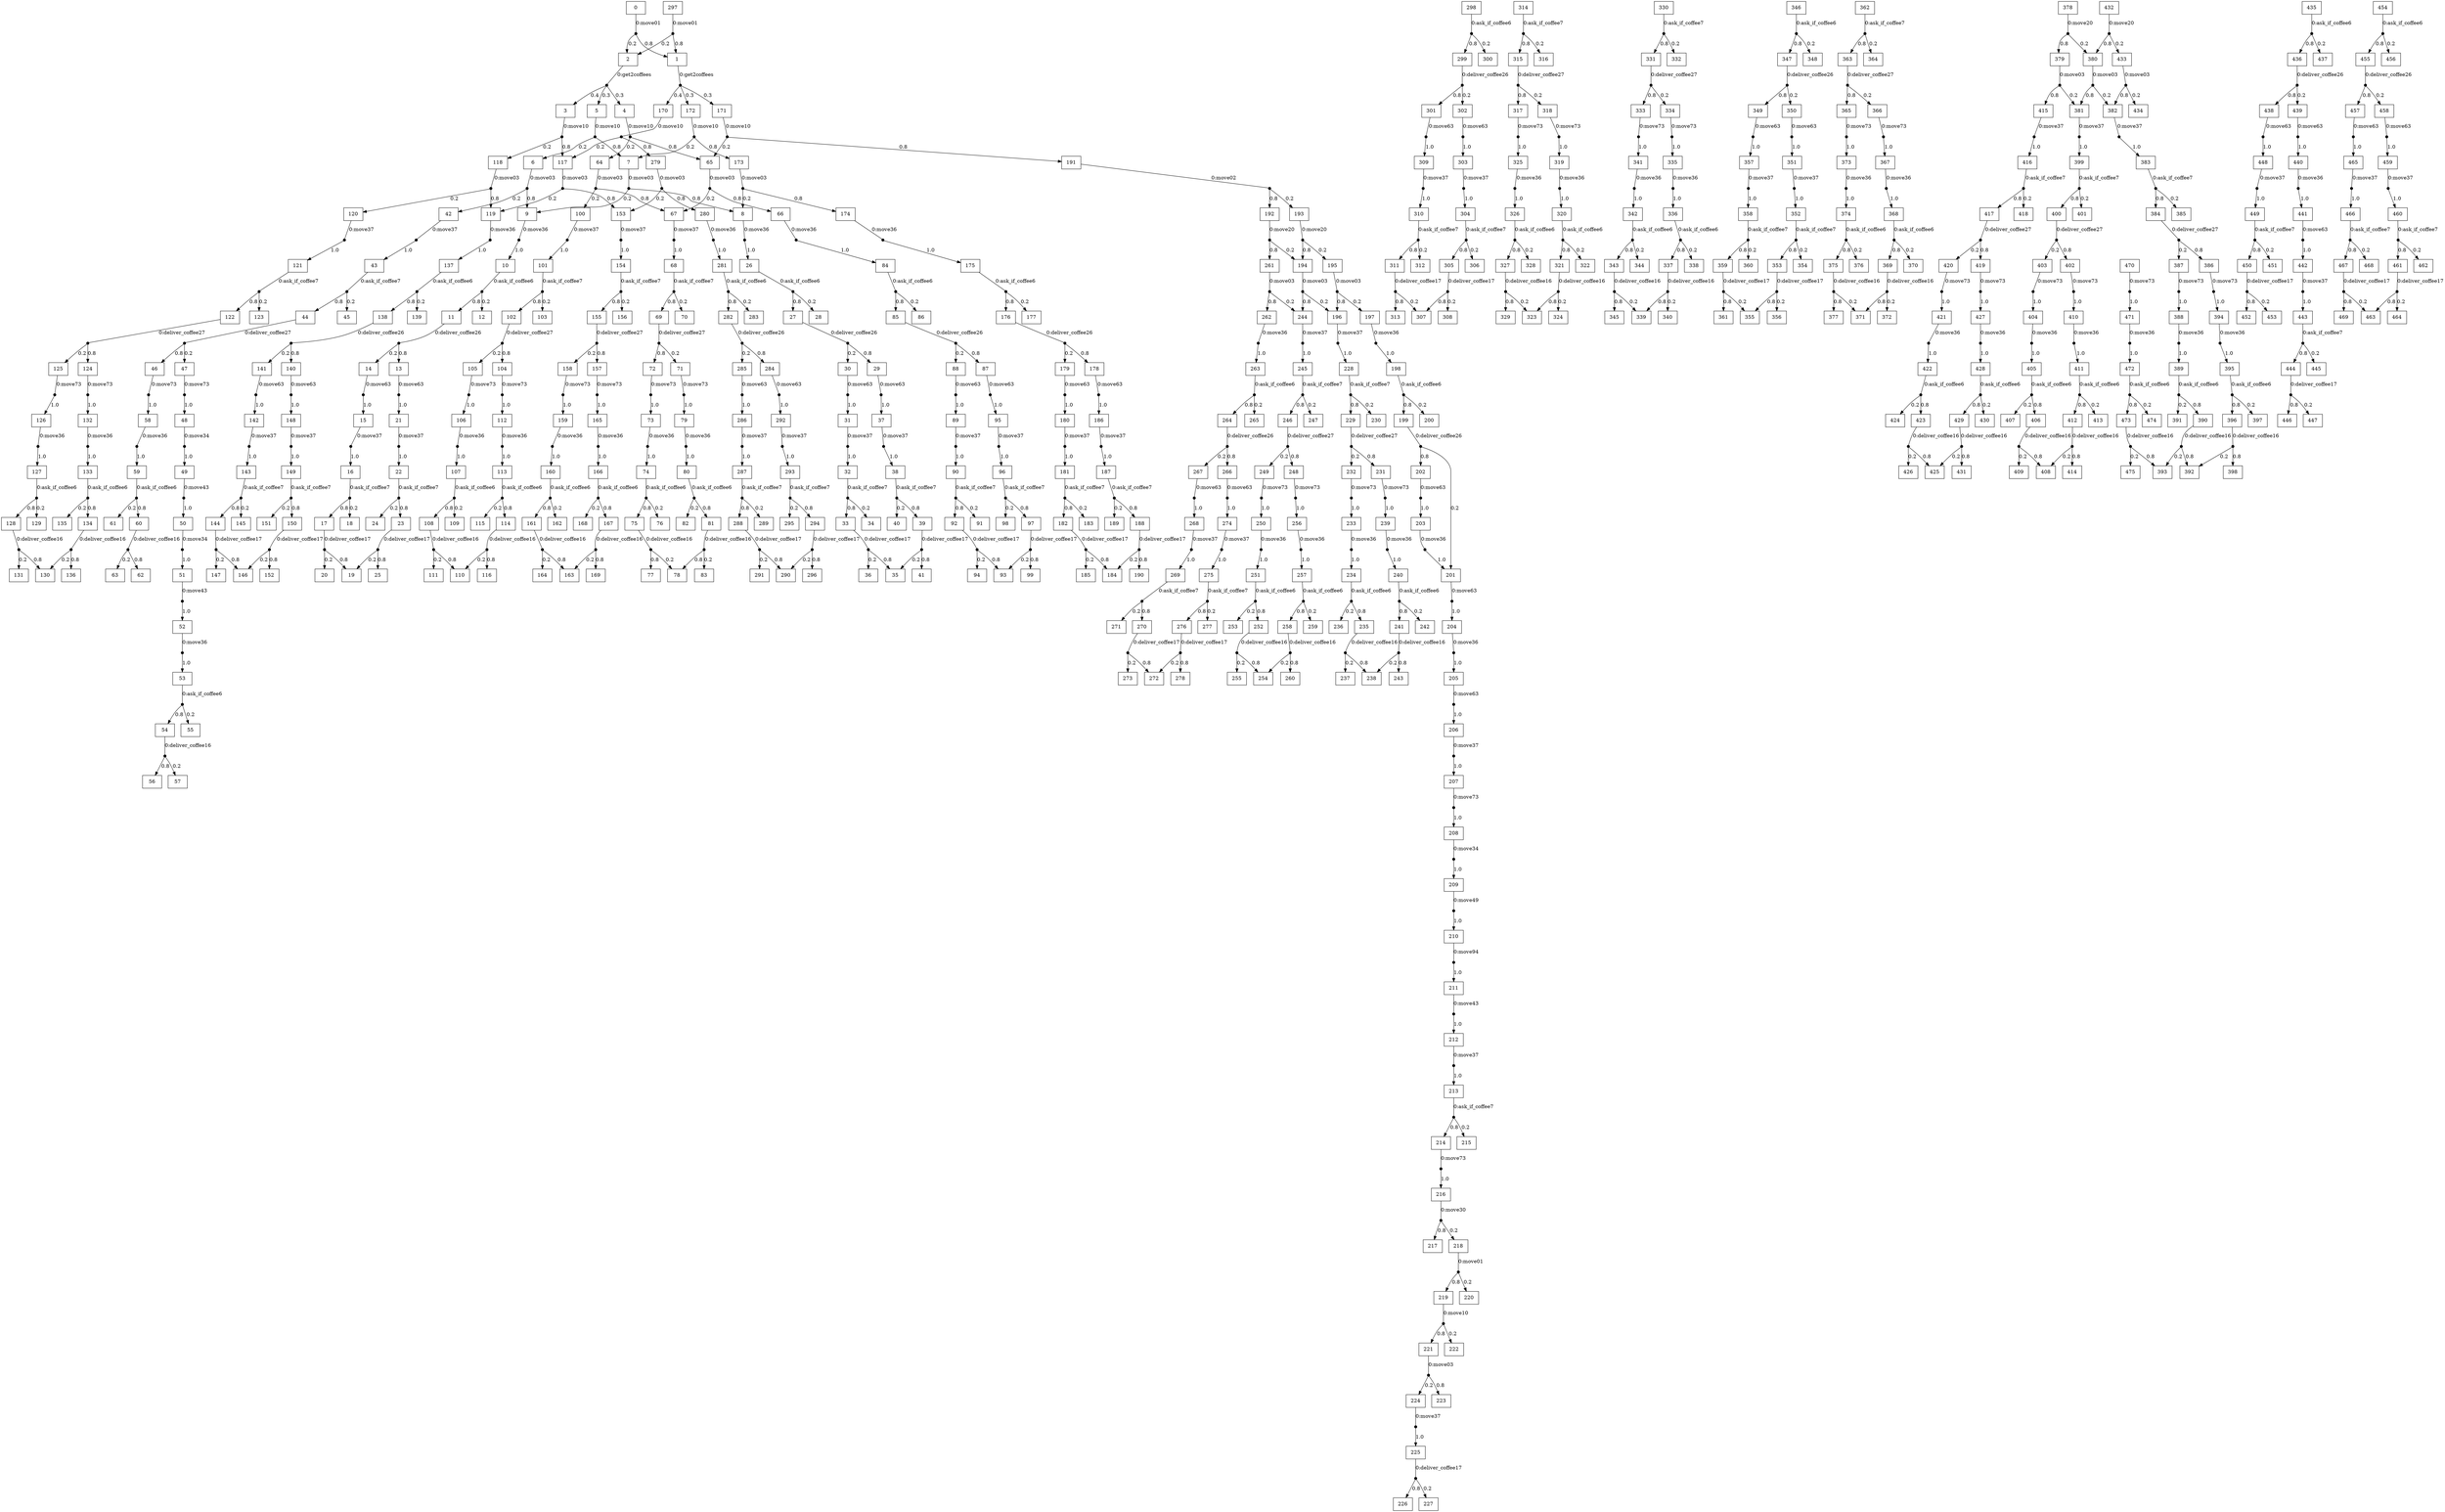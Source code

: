 digraph MDP {
node [label="",shape="box"];
0 [label="0"];
0 -> n0_0 [label="0:move01",arrowhead="none"];
n0_0 [ shape=point,width=0.1,height=0.1,label="" ];
n0_0 -> 1 [label="0.8"];
n0_0 -> 2 [label="0.2"];
1 [label="1"];
1 -> n1_0 [label="0:get2coffees",arrowhead="none"];
n1_0 [ shape=point,width=0.1,height=0.1,label="" ];
n1_0 -> 170 [label="0.4"];
n1_0 -> 171 [label="0.3"];
n1_0 -> 172 [label="0.3"];
2 [label="2"];
2 -> n2_0 [label="0:get2coffees",arrowhead="none"];
n2_0 [ shape=point,width=0.1,height=0.1,label="" ];
n2_0 -> 3 [label="0.4"];
n2_0 -> 4 [label="0.3"];
n2_0 -> 5 [label="0.3"];
3 [label="3"];
3 -> n3_0 [label="0:move10",arrowhead="none"];
n3_0 [ shape=point,width=0.1,height=0.1,label="" ];
n3_0 -> 117 [label="0.8"];
n3_0 -> 118 [label="0.2"];
4 [label="4"];
4 -> n4_0 [label="0:move10",arrowhead="none"];
n4_0 [ shape=point,width=0.1,height=0.1,label="" ];
n4_0 -> 64 [label="0.2"];
n4_0 -> 65 [label="0.8"];
5 [label="5"];
5 -> n5_0 [label="0:move10",arrowhead="none"];
n5_0 [ shape=point,width=0.1,height=0.1,label="" ];
n5_0 -> 6 [label="0.2"];
n5_0 -> 7 [label="0.8"];
6 [label="6"];
6 -> n6_0 [label="0:move03",arrowhead="none"];
n6_0 [ shape=point,width=0.1,height=0.1,label="" ];
n6_0 -> 9 [label="0.8"];
n6_0 -> 42 [label="0.2"];
7 [label="7"];
7 -> n7_0 [label="0:move03",arrowhead="none"];
n7_0 [ shape=point,width=0.1,height=0.1,label="" ];
n7_0 -> 8 [label="0.8"];
n7_0 -> 9 [label="0.2"];
8 [label="8"];
8 -> n8_0 [label="0:move36",arrowhead="none"];
n8_0 [ shape=point,width=0.1,height=0.1,label="" ];
n8_0 -> 26 [label="1.0"];
9 [label="9"];
9 -> n9_0 [label="0:move36",arrowhead="none"];
n9_0 [ shape=point,width=0.1,height=0.1,label="" ];
n9_0 -> 10 [label="1.0"];
10 [label="10"];
10 -> n10_0 [label="0:ask_if_coffee6",arrowhead="none"];
n10_0 [ shape=point,width=0.1,height=0.1,label="" ];
n10_0 -> 11 [label="0.8"];
n10_0 -> 12 [label="0.2"];
11 [label="11"];
11 -> n11_0 [label="0:deliver_coffee26",arrowhead="none"];
n11_0 [ shape=point,width=0.1,height=0.1,label="" ];
n11_0 -> 13 [label="0.8"];
n11_0 -> 14 [label="0.2"];
12 [label="12"];
13 [label="13"];
13 -> n13_0 [label="0:move63",arrowhead="none"];
n13_0 [ shape=point,width=0.1,height=0.1,label="" ];
n13_0 -> 21 [label="1.0"];
14 [label="14"];
14 -> n14_0 [label="0:move63",arrowhead="none"];
n14_0 [ shape=point,width=0.1,height=0.1,label="" ];
n14_0 -> 15 [label="1.0"];
15 [label="15"];
15 -> n15_0 [label="0:move37",arrowhead="none"];
n15_0 [ shape=point,width=0.1,height=0.1,label="" ];
n15_0 -> 16 [label="1.0"];
16 [label="16"];
16 -> n16_0 [label="0:ask_if_coffee7",arrowhead="none"];
n16_0 [ shape=point,width=0.1,height=0.1,label="" ];
n16_0 -> 17 [label="0.8"];
n16_0 -> 18 [label="0.2"];
17 [label="17"];
17 -> n17_0 [label="0:deliver_coffee17",arrowhead="none"];
n17_0 [ shape=point,width=0.1,height=0.1,label="" ];
n17_0 -> 19 [label="0.8"];
n17_0 -> 20 [label="0.2"];
18 [label="18"];
19 [label="19"];
20 [label="20"];
21 [label="21"];
21 -> n21_0 [label="0:move37",arrowhead="none"];
n21_0 [ shape=point,width=0.1,height=0.1,label="" ];
n21_0 -> 22 [label="1.0"];
22 [label="22"];
22 -> n22_0 [label="0:ask_if_coffee7",arrowhead="none"];
n22_0 [ shape=point,width=0.1,height=0.1,label="" ];
n22_0 -> 23 [label="0.8"];
n22_0 -> 24 [label="0.2"];
23 [label="23"];
23 -> n23_0 [label="0:deliver_coffee17",arrowhead="none"];
n23_0 [ shape=point,width=0.1,height=0.1,label="" ];
n23_0 -> 19 [label="0.2"];
n23_0 -> 25 [label="0.8"];
24 [label="24"];
25 [label="25"];
26 [label="26"];
26 -> n26_0 [label="0:ask_if_coffee6",arrowhead="none"];
n26_0 [ shape=point,width=0.1,height=0.1,label="" ];
n26_0 -> 27 [label="0.8"];
n26_0 -> 28 [label="0.2"];
27 [label="27"];
27 -> n27_0 [label="0:deliver_coffee26",arrowhead="none"];
n27_0 [ shape=point,width=0.1,height=0.1,label="" ];
n27_0 -> 29 [label="0.8"];
n27_0 -> 30 [label="0.2"];
28 [label="28"];
29 [label="29"];
29 -> n29_0 [label="0:move63",arrowhead="none"];
n29_0 [ shape=point,width=0.1,height=0.1,label="" ];
n29_0 -> 37 [label="1.0"];
30 [label="30"];
30 -> n30_0 [label="0:move63",arrowhead="none"];
n30_0 [ shape=point,width=0.1,height=0.1,label="" ];
n30_0 -> 31 [label="1.0"];
31 [label="31"];
31 -> n31_0 [label="0:move37",arrowhead="none"];
n31_0 [ shape=point,width=0.1,height=0.1,label="" ];
n31_0 -> 32 [label="1.0"];
32 [label="32"];
32 -> n32_0 [label="0:ask_if_coffee7",arrowhead="none"];
n32_0 [ shape=point,width=0.1,height=0.1,label="" ];
n32_0 -> 33 [label="0.8"];
n32_0 -> 34 [label="0.2"];
33 [label="33"];
33 -> n33_0 [label="0:deliver_coffee17",arrowhead="none"];
n33_0 [ shape=point,width=0.1,height=0.1,label="" ];
n33_0 -> 35 [label="0.8"];
n33_0 -> 36 [label="0.2"];
34 [label="34"];
35 [label="35"];
36 [label="36"];
37 [label="37"];
37 -> n37_0 [label="0:move37",arrowhead="none"];
n37_0 [ shape=point,width=0.1,height=0.1,label="" ];
n37_0 -> 38 [label="1.0"];
38 [label="38"];
38 -> n38_0 [label="0:ask_if_coffee7",arrowhead="none"];
n38_0 [ shape=point,width=0.1,height=0.1,label="" ];
n38_0 -> 39 [label="0.8"];
n38_0 -> 40 [label="0.2"];
39 [label="39"];
39 -> n39_0 [label="0:deliver_coffee17",arrowhead="none"];
n39_0 [ shape=point,width=0.1,height=0.1,label="" ];
n39_0 -> 35 [label="0.2"];
n39_0 -> 41 [label="0.8"];
40 [label="40"];
41 [label="41"];
42 [label="42"];
42 -> n42_0 [label="0:move37",arrowhead="none"];
n42_0 [ shape=point,width=0.1,height=0.1,label="" ];
n42_0 -> 43 [label="1.0"];
43 [label="43"];
43 -> n43_0 [label="0:ask_if_coffee7",arrowhead="none"];
n43_0 [ shape=point,width=0.1,height=0.1,label="" ];
n43_0 -> 44 [label="0.8"];
n43_0 -> 45 [label="0.2"];
44 [label="44"];
44 -> n44_0 [label="0:deliver_coffee27",arrowhead="none"];
n44_0 [ shape=point,width=0.1,height=0.1,label="" ];
n44_0 -> 46 [label="0.8"];
n44_0 -> 47 [label="0.2"];
45 [label="45"];
46 [label="46"];
46 -> n46_0 [label="0:move73",arrowhead="none"];
n46_0 [ shape=point,width=0.1,height=0.1,label="" ];
n46_0 -> 58 [label="1.0"];
47 [label="47"];
47 -> n47_0 [label="0:move73",arrowhead="none"];
n47_0 [ shape=point,width=0.1,height=0.1,label="" ];
n47_0 -> 48 [label="1.0"];
48 [label="48"];
48 -> n48_0 [label="0:move34",arrowhead="none"];
n48_0 [ shape=point,width=0.1,height=0.1,label="" ];
n48_0 -> 49 [label="1.0"];
49 [label="49"];
49 -> n49_0 [label="0:move43",arrowhead="none"];
n49_0 [ shape=point,width=0.1,height=0.1,label="" ];
n49_0 -> 50 [label="1.0"];
50 [label="50"];
50 -> n50_0 [label="0:move34",arrowhead="none"];
n50_0 [ shape=point,width=0.1,height=0.1,label="" ];
n50_0 -> 51 [label="1.0"];
51 [label="51"];
51 -> n51_0 [label="0:move43",arrowhead="none"];
n51_0 [ shape=point,width=0.1,height=0.1,label="" ];
n51_0 -> 52 [label="1.0"];
52 [label="52"];
52 -> n52_0 [label="0:move36",arrowhead="none"];
n52_0 [ shape=point,width=0.1,height=0.1,label="" ];
n52_0 -> 53 [label="1.0"];
53 [label="53"];
53 -> n53_0 [label="0:ask_if_coffee6",arrowhead="none"];
n53_0 [ shape=point,width=0.1,height=0.1,label="" ];
n53_0 -> 54 [label="0.8"];
n53_0 -> 55 [label="0.2"];
54 [label="54"];
54 -> n54_0 [label="0:deliver_coffee16",arrowhead="none"];
n54_0 [ shape=point,width=0.1,height=0.1,label="" ];
n54_0 -> 56 [label="0.8"];
n54_0 -> 57 [label="0.2"];
55 [label="55"];
56 [label="56"];
57 [label="57"];
58 [label="58"];
58 -> n58_0 [label="0:move36",arrowhead="none"];
n58_0 [ shape=point,width=0.1,height=0.1,label="" ];
n58_0 -> 59 [label="1.0"];
59 [label="59"];
59 -> n59_0 [label="0:ask_if_coffee6",arrowhead="none"];
n59_0 [ shape=point,width=0.1,height=0.1,label="" ];
n59_0 -> 60 [label="0.8"];
n59_0 -> 61 [label="0.2"];
60 [label="60"];
60 -> n60_0 [label="0:deliver_coffee16",arrowhead="none"];
n60_0 [ shape=point,width=0.1,height=0.1,label="" ];
n60_0 -> 62 [label="0.8"];
n60_0 -> 63 [label="0.2"];
61 [label="61"];
62 [label="62"];
63 [label="63"];
64 [label="64"];
64 -> n64_0 [label="0:move03",arrowhead="none"];
n64_0 [ shape=point,width=0.1,height=0.1,label="" ];
n64_0 -> 67 [label="0.8"];
n64_0 -> 100 [label="0.2"];
65 [label="65"];
65 -> n65_0 [label="0:move03",arrowhead="none"];
n65_0 [ shape=point,width=0.1,height=0.1,label="" ];
n65_0 -> 66 [label="0.8"];
n65_0 -> 67 [label="0.2"];
66 [label="66"];
66 -> n66_0 [label="0:move36",arrowhead="none"];
n66_0 [ shape=point,width=0.1,height=0.1,label="" ];
n66_0 -> 84 [label="1.0"];
67 [label="67"];
67 -> n67_0 [label="0:move37",arrowhead="none"];
n67_0 [ shape=point,width=0.1,height=0.1,label="" ];
n67_0 -> 68 [label="1.0"];
68 [label="68"];
68 -> n68_0 [label="0:ask_if_coffee7",arrowhead="none"];
n68_0 [ shape=point,width=0.1,height=0.1,label="" ];
n68_0 -> 69 [label="0.8"];
n68_0 -> 70 [label="0.2"];
69 [label="69"];
69 -> n69_0 [label="0:deliver_coffee27",arrowhead="none"];
n69_0 [ shape=point,width=0.1,height=0.1,label="" ];
n69_0 -> 71 [label="0.2"];
n69_0 -> 72 [label="0.8"];
70 [label="70"];
71 [label="71"];
71 -> n71_0 [label="0:move73",arrowhead="none"];
n71_0 [ shape=point,width=0.1,height=0.1,label="" ];
n71_0 -> 79 [label="1.0"];
72 [label="72"];
72 -> n72_0 [label="0:move73",arrowhead="none"];
n72_0 [ shape=point,width=0.1,height=0.1,label="" ];
n72_0 -> 73 [label="1.0"];
73 [label="73"];
73 -> n73_0 [label="0:move36",arrowhead="none"];
n73_0 [ shape=point,width=0.1,height=0.1,label="" ];
n73_0 -> 74 [label="1.0"];
74 [label="74"];
74 -> n74_0 [label="0:ask_if_coffee6",arrowhead="none"];
n74_0 [ shape=point,width=0.1,height=0.1,label="" ];
n74_0 -> 75 [label="0.8"];
n74_0 -> 76 [label="0.2"];
75 [label="75"];
75 -> n75_0 [label="0:deliver_coffee16",arrowhead="none"];
n75_0 [ shape=point,width=0.1,height=0.1,label="" ];
n75_0 -> 77 [label="0.8"];
n75_0 -> 78 [label="0.2"];
76 [label="76"];
77 [label="77"];
78 [label="78"];
79 [label="79"];
79 -> n79_0 [label="0:move36",arrowhead="none"];
n79_0 [ shape=point,width=0.1,height=0.1,label="" ];
n79_0 -> 80 [label="1.0"];
80 [label="80"];
80 -> n80_0 [label="0:ask_if_coffee6",arrowhead="none"];
n80_0 [ shape=point,width=0.1,height=0.1,label="" ];
n80_0 -> 81 [label="0.8"];
n80_0 -> 82 [label="0.2"];
81 [label="81"];
81 -> n81_0 [label="0:deliver_coffee16",arrowhead="none"];
n81_0 [ shape=point,width=0.1,height=0.1,label="" ];
n81_0 -> 83 [label="0.2"];
n81_0 -> 78 [label="0.8"];
82 [label="82"];
83 [label="83"];
84 [label="84"];
84 -> n84_0 [label="0:ask_if_coffee6",arrowhead="none"];
n84_0 [ shape=point,width=0.1,height=0.1,label="" ];
n84_0 -> 85 [label="0.8"];
n84_0 -> 86 [label="0.2"];
85 [label="85"];
85 -> n85_0 [label="0:deliver_coffee26",arrowhead="none"];
n85_0 [ shape=point,width=0.1,height=0.1,label="" ];
n85_0 -> 87 [label="0.8"];
n85_0 -> 88 [label="0.2"];
86 [label="86"];
87 [label="87"];
87 -> n87_0 [label="0:move63",arrowhead="none"];
n87_0 [ shape=point,width=0.1,height=0.1,label="" ];
n87_0 -> 95 [label="1.0"];
88 [label="88"];
88 -> n88_0 [label="0:move63",arrowhead="none"];
n88_0 [ shape=point,width=0.1,height=0.1,label="" ];
n88_0 -> 89 [label="1.0"];
89 [label="89"];
89 -> n89_0 [label="0:move37",arrowhead="none"];
n89_0 [ shape=point,width=0.1,height=0.1,label="" ];
n89_0 -> 90 [label="1.0"];
90 [label="90"];
90 -> n90_0 [label="0:ask_if_coffee7",arrowhead="none"];
n90_0 [ shape=point,width=0.1,height=0.1,label="" ];
n90_0 -> 91 [label="0.2"];
n90_0 -> 92 [label="0.8"];
91 [label="91"];
92 [label="92"];
92 -> n92_0 [label="0:deliver_coffee17",arrowhead="none"];
n92_0 [ shape=point,width=0.1,height=0.1,label="" ];
n92_0 -> 93 [label="0.8"];
n92_0 -> 94 [label="0.2"];
93 [label="93"];
94 [label="94"];
95 [label="95"];
95 -> n95_0 [label="0:move37",arrowhead="none"];
n95_0 [ shape=point,width=0.1,height=0.1,label="" ];
n95_0 -> 96 [label="1.0"];
96 [label="96"];
96 -> n96_0 [label="0:ask_if_coffee7",arrowhead="none"];
n96_0 [ shape=point,width=0.1,height=0.1,label="" ];
n96_0 -> 97 [label="0.8"];
n96_0 -> 98 [label="0.2"];
97 [label="97"];
97 -> n97_0 [label="0:deliver_coffee17",arrowhead="none"];
n97_0 [ shape=point,width=0.1,height=0.1,label="" ];
n97_0 -> 99 [label="0.8"];
n97_0 -> 93 [label="0.2"];
98 [label="98"];
99 [label="99"];
100 [label="100"];
100 -> n100_0 [label="0:move37",arrowhead="none"];
n100_0 [ shape=point,width=0.1,height=0.1,label="" ];
n100_0 -> 101 [label="1.0"];
101 [label="101"];
101 -> n101_0 [label="0:ask_if_coffee7",arrowhead="none"];
n101_0 [ shape=point,width=0.1,height=0.1,label="" ];
n101_0 -> 102 [label="0.8"];
n101_0 -> 103 [label="0.2"];
102 [label="102"];
102 -> n102_0 [label="0:deliver_coffee27",arrowhead="none"];
n102_0 [ shape=point,width=0.1,height=0.1,label="" ];
n102_0 -> 104 [label="0.8"];
n102_0 -> 105 [label="0.2"];
103 [label="103"];
104 [label="104"];
104 -> n104_0 [label="0:move73",arrowhead="none"];
n104_0 [ shape=point,width=0.1,height=0.1,label="" ];
n104_0 -> 112 [label="1.0"];
105 [label="105"];
105 -> n105_0 [label="0:move73",arrowhead="none"];
n105_0 [ shape=point,width=0.1,height=0.1,label="" ];
n105_0 -> 106 [label="1.0"];
106 [label="106"];
106 -> n106_0 [label="0:move36",arrowhead="none"];
n106_0 [ shape=point,width=0.1,height=0.1,label="" ];
n106_0 -> 107 [label="1.0"];
107 [label="107"];
107 -> n107_0 [label="0:ask_if_coffee6",arrowhead="none"];
n107_0 [ shape=point,width=0.1,height=0.1,label="" ];
n107_0 -> 108 [label="0.8"];
n107_0 -> 109 [label="0.2"];
108 [label="108"];
108 -> n108_0 [label="0:deliver_coffee16",arrowhead="none"];
n108_0 [ shape=point,width=0.1,height=0.1,label="" ];
n108_0 -> 110 [label="0.8"];
n108_0 -> 111 [label="0.2"];
109 [label="109"];
110 [label="110"];
111 [label="111"];
112 [label="112"];
112 -> n112_0 [label="0:move36",arrowhead="none"];
n112_0 [ shape=point,width=0.1,height=0.1,label="" ];
n112_0 -> 113 [label="1.0"];
113 [label="113"];
113 -> n113_0 [label="0:ask_if_coffee6",arrowhead="none"];
n113_0 [ shape=point,width=0.1,height=0.1,label="" ];
n113_0 -> 114 [label="0.8"];
n113_0 -> 115 [label="0.2"];
114 [label="114"];
114 -> n114_0 [label="0:deliver_coffee16",arrowhead="none"];
n114_0 [ shape=point,width=0.1,height=0.1,label="" ];
n114_0 -> 116 [label="0.8"];
n114_0 -> 110 [label="0.2"];
115 [label="115"];
116 [label="116"];
117 [label="117"];
117 -> n117_0 [label="0:move03",arrowhead="none"];
n117_0 [ shape=point,width=0.1,height=0.1,label="" ];
n117_0 -> 119 [label="0.2"];
n117_0 -> 153 [label="0.8"];
118 [label="118"];
118 -> n118_0 [label="0:move03",arrowhead="none"];
n118_0 [ shape=point,width=0.1,height=0.1,label="" ];
n118_0 -> 119 [label="0.8"];
n118_0 -> 120 [label="0.2"];
119 [label="119"];
119 -> n119_0 [label="0:move36",arrowhead="none"];
n119_0 [ shape=point,width=0.1,height=0.1,label="" ];
n119_0 -> 137 [label="1.0"];
120 [label="120"];
120 -> n120_0 [label="0:move37",arrowhead="none"];
n120_0 [ shape=point,width=0.1,height=0.1,label="" ];
n120_0 -> 121 [label="1.0"];
121 [label="121"];
121 -> n121_0 [label="0:ask_if_coffee7",arrowhead="none"];
n121_0 [ shape=point,width=0.1,height=0.1,label="" ];
n121_0 -> 122 [label="0.8"];
n121_0 -> 123 [label="0.2"];
122 [label="122"];
122 -> n122_0 [label="0:deliver_coffee27",arrowhead="none"];
n122_0 [ shape=point,width=0.1,height=0.1,label="" ];
n122_0 -> 124 [label="0.8"];
n122_0 -> 125 [label="0.2"];
123 [label="123"];
124 [label="124"];
124 -> n124_0 [label="0:move73",arrowhead="none"];
n124_0 [ shape=point,width=0.1,height=0.1,label="" ];
n124_0 -> 132 [label="1.0"];
125 [label="125"];
125 -> n125_0 [label="0:move73",arrowhead="none"];
n125_0 [ shape=point,width=0.1,height=0.1,label="" ];
n125_0 -> 126 [label="1.0"];
126 [label="126"];
126 -> n126_0 [label="0:move36",arrowhead="none"];
n126_0 [ shape=point,width=0.1,height=0.1,label="" ];
n126_0 -> 127 [label="1.0"];
127 [label="127"];
127 -> n127_0 [label="0:ask_if_coffee6",arrowhead="none"];
n127_0 [ shape=point,width=0.1,height=0.1,label="" ];
n127_0 -> 128 [label="0.8"];
n127_0 -> 129 [label="0.2"];
128 [label="128"];
128 -> n128_0 [label="0:deliver_coffee16",arrowhead="none"];
n128_0 [ shape=point,width=0.1,height=0.1,label="" ];
n128_0 -> 130 [label="0.8"];
n128_0 -> 131 [label="0.2"];
129 [label="129"];
130 [label="130"];
131 [label="131"];
132 [label="132"];
132 -> n132_0 [label="0:move36",arrowhead="none"];
n132_0 [ shape=point,width=0.1,height=0.1,label="" ];
n132_0 -> 133 [label="1.0"];
133 [label="133"];
133 -> n133_0 [label="0:ask_if_coffee6",arrowhead="none"];
n133_0 [ shape=point,width=0.1,height=0.1,label="" ];
n133_0 -> 134 [label="0.8"];
n133_0 -> 135 [label="0.2"];
134 [label="134"];
134 -> n134_0 [label="0:deliver_coffee16",arrowhead="none"];
n134_0 [ shape=point,width=0.1,height=0.1,label="" ];
n134_0 -> 130 [label="0.2"];
n134_0 -> 136 [label="0.8"];
135 [label="135"];
136 [label="136"];
137 [label="137"];
137 -> n137_0 [label="0:ask_if_coffee6",arrowhead="none"];
n137_0 [ shape=point,width=0.1,height=0.1,label="" ];
n137_0 -> 138 [label="0.8"];
n137_0 -> 139 [label="0.2"];
138 [label="138"];
138 -> n138_0 [label="0:deliver_coffee26",arrowhead="none"];
n138_0 [ shape=point,width=0.1,height=0.1,label="" ];
n138_0 -> 140 [label="0.8"];
n138_0 -> 141 [label="0.2"];
139 [label="139"];
140 [label="140"];
140 -> n140_0 [label="0:move63",arrowhead="none"];
n140_0 [ shape=point,width=0.1,height=0.1,label="" ];
n140_0 -> 148 [label="1.0"];
141 [label="141"];
141 -> n141_0 [label="0:move63",arrowhead="none"];
n141_0 [ shape=point,width=0.1,height=0.1,label="" ];
n141_0 -> 142 [label="1.0"];
142 [label="142"];
142 -> n142_0 [label="0:move37",arrowhead="none"];
n142_0 [ shape=point,width=0.1,height=0.1,label="" ];
n142_0 -> 143 [label="1.0"];
143 [label="143"];
143 -> n143_0 [label="0:ask_if_coffee7",arrowhead="none"];
n143_0 [ shape=point,width=0.1,height=0.1,label="" ];
n143_0 -> 144 [label="0.8"];
n143_0 -> 145 [label="0.2"];
144 [label="144"];
144 -> n144_0 [label="0:deliver_coffee17",arrowhead="none"];
n144_0 [ shape=point,width=0.1,height=0.1,label="" ];
n144_0 -> 146 [label="0.8"];
n144_0 -> 147 [label="0.2"];
145 [label="145"];
146 [label="146"];
147 [label="147"];
148 [label="148"];
148 -> n148_0 [label="0:move37",arrowhead="none"];
n148_0 [ shape=point,width=0.1,height=0.1,label="" ];
n148_0 -> 149 [label="1.0"];
149 [label="149"];
149 -> n149_0 [label="0:ask_if_coffee7",arrowhead="none"];
n149_0 [ shape=point,width=0.1,height=0.1,label="" ];
n149_0 -> 150 [label="0.8"];
n149_0 -> 151 [label="0.2"];
150 [label="150"];
150 -> n150_0 [label="0:deliver_coffee17",arrowhead="none"];
n150_0 [ shape=point,width=0.1,height=0.1,label="" ];
n150_0 -> 146 [label="0.2"];
n150_0 -> 152 [label="0.8"];
151 [label="151"];
152 [label="152"];
153 [label="153"];
153 -> n153_0 [label="0:move37",arrowhead="none"];
n153_0 [ shape=point,width=0.1,height=0.1,label="" ];
n153_0 -> 154 [label="1.0"];
154 [label="154"];
154 -> n154_0 [label="0:ask_if_coffee7",arrowhead="none"];
n154_0 [ shape=point,width=0.1,height=0.1,label="" ];
n154_0 -> 155 [label="0.8"];
n154_0 -> 156 [label="0.2"];
155 [label="155"];
155 -> n155_0 [label="0:deliver_coffee27",arrowhead="none"];
n155_0 [ shape=point,width=0.1,height=0.1,label="" ];
n155_0 -> 157 [label="0.8"];
n155_0 -> 158 [label="0.2"];
156 [label="156"];
157 [label="157"];
157 -> n157_0 [label="0:move73",arrowhead="none"];
n157_0 [ shape=point,width=0.1,height=0.1,label="" ];
n157_0 -> 165 [label="1.0"];
158 [label="158"];
158 -> n158_0 [label="0:move73",arrowhead="none"];
n158_0 [ shape=point,width=0.1,height=0.1,label="" ];
n158_0 -> 159 [label="1.0"];
159 [label="159"];
159 -> n159_0 [label="0:move36",arrowhead="none"];
n159_0 [ shape=point,width=0.1,height=0.1,label="" ];
n159_0 -> 160 [label="1.0"];
160 [label="160"];
160 -> n160_0 [label="0:ask_if_coffee6",arrowhead="none"];
n160_0 [ shape=point,width=0.1,height=0.1,label="" ];
n160_0 -> 161 [label="0.8"];
n160_0 -> 162 [label="0.2"];
161 [label="161"];
161 -> n161_0 [label="0:deliver_coffee16",arrowhead="none"];
n161_0 [ shape=point,width=0.1,height=0.1,label="" ];
n161_0 -> 163 [label="0.8"];
n161_0 -> 164 [label="0.2"];
162 [label="162"];
163 [label="163"];
164 [label="164"];
165 [label="165"];
165 -> n165_0 [label="0:move36",arrowhead="none"];
n165_0 [ shape=point,width=0.1,height=0.1,label="" ];
n165_0 -> 166 [label="1.0"];
166 [label="166"];
166 -> n166_0 [label="0:ask_if_coffee6",arrowhead="none"];
n166_0 [ shape=point,width=0.1,height=0.1,label="" ];
n166_0 -> 167 [label="0.8"];
n166_0 -> 168 [label="0.2"];
167 [label="167"];
167 -> n167_0 [label="0:deliver_coffee16",arrowhead="none"];
n167_0 [ shape=point,width=0.1,height=0.1,label="" ];
n167_0 -> 163 [label="0.2"];
n167_0 -> 169 [label="0.8"];
168 [label="168"];
169 [label="169"];
170 [label="170"];
170 -> n170_0 [label="0:move10",arrowhead="none"];
n170_0 [ shape=point,width=0.1,height=0.1,label="" ];
n170_0 -> 117 [label="0.2"];
n170_0 -> 279 [label="0.8"];
171 [label="171"];
171 -> n171_0 [label="0:move10",arrowhead="none"];
n171_0 [ shape=point,width=0.1,height=0.1,label="" ];
n171_0 -> 65 [label="0.2"];
n171_0 -> 191 [label="0.8"];
172 [label="172"];
172 -> n172_0 [label="0:move10",arrowhead="none"];
n172_0 [ shape=point,width=0.1,height=0.1,label="" ];
n172_0 -> 7 [label="0.2"];
n172_0 -> 173 [label="0.8"];
173 [label="173"];
173 -> n173_0 [label="0:move03",arrowhead="none"];
n173_0 [ shape=point,width=0.1,height=0.1,label="" ];
n173_0 -> 8 [label="0.2"];
n173_0 -> 174 [label="0.8"];
174 [label="174"];
174 -> n174_0 [label="0:move36",arrowhead="none"];
n174_0 [ shape=point,width=0.1,height=0.1,label="" ];
n174_0 -> 175 [label="1.0"];
175 [label="175"];
175 -> n175_0 [label="0:ask_if_coffee6",arrowhead="none"];
n175_0 [ shape=point,width=0.1,height=0.1,label="" ];
n175_0 -> 176 [label="0.8"];
n175_0 -> 177 [label="0.2"];
176 [label="176"];
176 -> n176_0 [label="0:deliver_coffee26",arrowhead="none"];
n176_0 [ shape=point,width=0.1,height=0.1,label="" ];
n176_0 -> 178 [label="0.8"];
n176_0 -> 179 [label="0.2"];
177 [label="177"];
178 [label="178"];
178 -> n178_0 [label="0:move63",arrowhead="none"];
n178_0 [ shape=point,width=0.1,height=0.1,label="" ];
n178_0 -> 186 [label="1.0"];
179 [label="179"];
179 -> n179_0 [label="0:move63",arrowhead="none"];
n179_0 [ shape=point,width=0.1,height=0.1,label="" ];
n179_0 -> 180 [label="1.0"];
180 [label="180"];
180 -> n180_0 [label="0:move37",arrowhead="none"];
n180_0 [ shape=point,width=0.1,height=0.1,label="" ];
n180_0 -> 181 [label="1.0"];
181 [label="181"];
181 -> n181_0 [label="0:ask_if_coffee7",arrowhead="none"];
n181_0 [ shape=point,width=0.1,height=0.1,label="" ];
n181_0 -> 182 [label="0.8"];
n181_0 -> 183 [label="0.2"];
182 [label="182"];
182 -> n182_0 [label="0:deliver_coffee17",arrowhead="none"];
n182_0 [ shape=point,width=0.1,height=0.1,label="" ];
n182_0 -> 184 [label="0.8"];
n182_0 -> 185 [label="0.2"];
183 [label="183"];
184 [label="184"];
185 [label="185"];
186 [label="186"];
186 -> n186_0 [label="0:move37",arrowhead="none"];
n186_0 [ shape=point,width=0.1,height=0.1,label="" ];
n186_0 -> 187 [label="1.0"];
187 [label="187"];
187 -> n187_0 [label="0:ask_if_coffee7",arrowhead="none"];
n187_0 [ shape=point,width=0.1,height=0.1,label="" ];
n187_0 -> 188 [label="0.8"];
n187_0 -> 189 [label="0.2"];
188 [label="188"];
188 -> n188_0 [label="0:deliver_coffee17",arrowhead="none"];
n188_0 [ shape=point,width=0.1,height=0.1,label="" ];
n188_0 -> 184 [label="0.2"];
n188_0 -> 190 [label="0.8"];
189 [label="189"];
190 [label="190"];
191 [label="191"];
191 -> n191_0 [label="0:move02",arrowhead="none"];
n191_0 [ shape=point,width=0.1,height=0.1,label="" ];
n191_0 -> 192 [label="0.8"];
n191_0 -> 193 [label="0.2"];
192 [label="192"];
192 -> n192_0 [label="0:move20",arrowhead="none"];
n192_0 [ shape=point,width=0.1,height=0.1,label="" ];
n192_0 -> 194 [label="0.2"];
n192_0 -> 261 [label="0.8"];
193 [label="193"];
193 -> n193_0 [label="0:move20",arrowhead="none"];
n193_0 [ shape=point,width=0.1,height=0.1,label="" ];
n193_0 -> 194 [label="0.8"];
n193_0 -> 195 [label="0.2"];
194 [label="194"];
194 -> n194_0 [label="0:move03",arrowhead="none"];
n194_0 [ shape=point,width=0.1,height=0.1,label="" ];
n194_0 -> 244 [label="0.8"];
n194_0 -> 196 [label="0.2"];
195 [label="195"];
195 -> n195_0 [label="0:move03",arrowhead="none"];
n195_0 [ shape=point,width=0.1,height=0.1,label="" ];
n195_0 -> 196 [label="0.8"];
n195_0 -> 197 [label="0.2"];
196 [label="196"];
196 -> n196_0 [label="0:move37",arrowhead="none"];
n196_0 [ shape=point,width=0.1,height=0.1,label="" ];
n196_0 -> 228 [label="1.0"];
197 [label="197"];
197 -> n197_0 [label="0:move36",arrowhead="none"];
n197_0 [ shape=point,width=0.1,height=0.1,label="" ];
n197_0 -> 198 [label="1.0"];
198 [label="198"];
198 -> n198_0 [label="0:ask_if_coffee6",arrowhead="none"];
n198_0 [ shape=point,width=0.1,height=0.1,label="" ];
n198_0 -> 199 [label="0.8"];
n198_0 -> 200 [label="0.2"];
199 [label="199"];
199 -> n199_0 [label="0:deliver_coffee26",arrowhead="none"];
n199_0 [ shape=point,width=0.1,height=0.1,label="" ];
n199_0 -> 201 [label="0.2"];
n199_0 -> 202 [label="0.8"];
200 [label="200"];
201 [label="201"];
201 -> n201_0 [label="0:move63",arrowhead="none"];
n201_0 [ shape=point,width=0.1,height=0.1,label="" ];
n201_0 -> 204 [label="1.0"];
202 [label="202"];
202 -> n202_0 [label="0:move63",arrowhead="none"];
n202_0 [ shape=point,width=0.1,height=0.1,label="" ];
n202_0 -> 203 [label="1.0"];
203 [label="203"];
203 -> n203_0 [label="0:move36",arrowhead="none"];
n203_0 [ shape=point,width=0.1,height=0.1,label="" ];
n203_0 -> 201 [label="1.0"];
204 [label="204"];
204 -> n204_0 [label="0:move36",arrowhead="none"];
n204_0 [ shape=point,width=0.1,height=0.1,label="" ];
n204_0 -> 205 [label="1.0"];
205 [label="205"];
205 -> n205_0 [label="0:move63",arrowhead="none"];
n205_0 [ shape=point,width=0.1,height=0.1,label="" ];
n205_0 -> 206 [label="1.0"];
206 [label="206"];
206 -> n206_0 [label="0:move37",arrowhead="none"];
n206_0 [ shape=point,width=0.1,height=0.1,label="" ];
n206_0 -> 207 [label="1.0"];
207 [label="207"];
207 -> n207_0 [label="0:move73",arrowhead="none"];
n207_0 [ shape=point,width=0.1,height=0.1,label="" ];
n207_0 -> 208 [label="1.0"];
208 [label="208"];
208 -> n208_0 [label="0:move34",arrowhead="none"];
n208_0 [ shape=point,width=0.1,height=0.1,label="" ];
n208_0 -> 209 [label="1.0"];
209 [label="209"];
209 -> n209_0 [label="0:move49",arrowhead="none"];
n209_0 [ shape=point,width=0.1,height=0.1,label="" ];
n209_0 -> 210 [label="1.0"];
210 [label="210"];
210 -> n210_0 [label="0:move94",arrowhead="none"];
n210_0 [ shape=point,width=0.1,height=0.1,label="" ];
n210_0 -> 211 [label="1.0"];
211 [label="211"];
211 -> n211_0 [label="0:move43",arrowhead="none"];
n211_0 [ shape=point,width=0.1,height=0.1,label="" ];
n211_0 -> 212 [label="1.0"];
212 [label="212"];
212 -> n212_0 [label="0:move37",arrowhead="none"];
n212_0 [ shape=point,width=0.1,height=0.1,label="" ];
n212_0 -> 213 [label="1.0"];
213 [label="213"];
213 -> n213_0 [label="0:ask_if_coffee7",arrowhead="none"];
n213_0 [ shape=point,width=0.1,height=0.1,label="" ];
n213_0 -> 214 [label="0.8"];
n213_0 -> 215 [label="0.2"];
214 [label="214"];
214 -> n214_0 [label="0:move73",arrowhead="none"];
n214_0 [ shape=point,width=0.1,height=0.1,label="" ];
n214_0 -> 216 [label="1.0"];
215 [label="215"];
216 [label="216"];
216 -> n216_0 [label="0:move30",arrowhead="none"];
n216_0 [ shape=point,width=0.1,height=0.1,label="" ];
n216_0 -> 217 [label="0.8"];
n216_0 -> 218 [label="0.2"];
217 [label="217"];
218 [label="218"];
218 -> n218_0 [label="0:move01",arrowhead="none"];
n218_0 [ shape=point,width=0.1,height=0.1,label="" ];
n218_0 -> 219 [label="0.8"];
n218_0 -> 220 [label="0.2"];
219 [label="219"];
219 -> n219_0 [label="0:move10",arrowhead="none"];
n219_0 [ shape=point,width=0.1,height=0.1,label="" ];
n219_0 -> 221 [label="0.8"];
n219_0 -> 222 [label="0.2"];
220 [label="220"];
221 [label="221"];
221 -> n221_0 [label="0:move03",arrowhead="none"];
n221_0 [ shape=point,width=0.1,height=0.1,label="" ];
n221_0 -> 224 [label="0.2"];
n221_0 -> 223 [label="0.8"];
222 [label="222"];
223 [label="223"];
224 [label="224"];
224 -> n224_0 [label="0:move37",arrowhead="none"];
n224_0 [ shape=point,width=0.1,height=0.1,label="" ];
n224_0 -> 225 [label="1.0"];
225 [label="225"];
225 -> n225_0 [label="0:deliver_coffee17",arrowhead="none"];
n225_0 [ shape=point,width=0.1,height=0.1,label="" ];
n225_0 -> 226 [label="0.8"];
n225_0 -> 227 [label="0.2"];
226 [label="226"];
227 [label="227"];
228 [label="228"];
228 -> n228_0 [label="0:ask_if_coffee7",arrowhead="none"];
n228_0 [ shape=point,width=0.1,height=0.1,label="" ];
n228_0 -> 229 [label="0.8"];
n228_0 -> 230 [label="0.2"];
229 [label="229"];
229 -> n229_0 [label="0:deliver_coffee27",arrowhead="none"];
n229_0 [ shape=point,width=0.1,height=0.1,label="" ];
n229_0 -> 231 [label="0.8"];
n229_0 -> 232 [label="0.2"];
230 [label="230"];
231 [label="231"];
231 -> n231_0 [label="0:move73",arrowhead="none"];
n231_0 [ shape=point,width=0.1,height=0.1,label="" ];
n231_0 -> 239 [label="1.0"];
232 [label="232"];
232 -> n232_0 [label="0:move73",arrowhead="none"];
n232_0 [ shape=point,width=0.1,height=0.1,label="" ];
n232_0 -> 233 [label="1.0"];
233 [label="233"];
233 -> n233_0 [label="0:move36",arrowhead="none"];
n233_0 [ shape=point,width=0.1,height=0.1,label="" ];
n233_0 -> 234 [label="1.0"];
234 [label="234"];
234 -> n234_0 [label="0:ask_if_coffee6",arrowhead="none"];
n234_0 [ shape=point,width=0.1,height=0.1,label="" ];
n234_0 -> 235 [label="0.8"];
n234_0 -> 236 [label="0.2"];
235 [label="235"];
235 -> n235_0 [label="0:deliver_coffee16",arrowhead="none"];
n235_0 [ shape=point,width=0.1,height=0.1,label="" ];
n235_0 -> 237 [label="0.2"];
n235_0 -> 238 [label="0.8"];
236 [label="236"];
237 [label="237"];
238 [label="238"];
239 [label="239"];
239 -> n239_0 [label="0:move36",arrowhead="none"];
n239_0 [ shape=point,width=0.1,height=0.1,label="" ];
n239_0 -> 240 [label="1.0"];
240 [label="240"];
240 -> n240_0 [label="0:ask_if_coffee6",arrowhead="none"];
n240_0 [ shape=point,width=0.1,height=0.1,label="" ];
n240_0 -> 241 [label="0.8"];
n240_0 -> 242 [label="0.2"];
241 [label="241"];
241 -> n241_0 [label="0:deliver_coffee16",arrowhead="none"];
n241_0 [ shape=point,width=0.1,height=0.1,label="" ];
n241_0 -> 243 [label="0.8"];
n241_0 -> 238 [label="0.2"];
242 [label="242"];
243 [label="243"];
244 [label="244"];
244 -> n244_0 [label="0:move37",arrowhead="none"];
n244_0 [ shape=point,width=0.1,height=0.1,label="" ];
n244_0 -> 245 [label="1.0"];
245 [label="245"];
245 -> n245_0 [label="0:ask_if_coffee7",arrowhead="none"];
n245_0 [ shape=point,width=0.1,height=0.1,label="" ];
n245_0 -> 246 [label="0.8"];
n245_0 -> 247 [label="0.2"];
246 [label="246"];
246 -> n246_0 [label="0:deliver_coffee27",arrowhead="none"];
n246_0 [ shape=point,width=0.1,height=0.1,label="" ];
n246_0 -> 248 [label="0.8"];
n246_0 -> 249 [label="0.2"];
247 [label="247"];
248 [label="248"];
248 -> n248_0 [label="0:move73",arrowhead="none"];
n248_0 [ shape=point,width=0.1,height=0.1,label="" ];
n248_0 -> 256 [label="1.0"];
249 [label="249"];
249 -> n249_0 [label="0:move73",arrowhead="none"];
n249_0 [ shape=point,width=0.1,height=0.1,label="" ];
n249_0 -> 250 [label="1.0"];
250 [label="250"];
250 -> n250_0 [label="0:move36",arrowhead="none"];
n250_0 [ shape=point,width=0.1,height=0.1,label="" ];
n250_0 -> 251 [label="1.0"];
251 [label="251"];
251 -> n251_0 [label="0:ask_if_coffee6",arrowhead="none"];
n251_0 [ shape=point,width=0.1,height=0.1,label="" ];
n251_0 -> 252 [label="0.8"];
n251_0 -> 253 [label="0.2"];
252 [label="252"];
252 -> n252_0 [label="0:deliver_coffee16",arrowhead="none"];
n252_0 [ shape=point,width=0.1,height=0.1,label="" ];
n252_0 -> 254 [label="0.8"];
n252_0 -> 255 [label="0.2"];
253 [label="253"];
254 [label="254"];
255 [label="255"];
256 [label="256"];
256 -> n256_0 [label="0:move36",arrowhead="none"];
n256_0 [ shape=point,width=0.1,height=0.1,label="" ];
n256_0 -> 257 [label="1.0"];
257 [label="257"];
257 -> n257_0 [label="0:ask_if_coffee6",arrowhead="none"];
n257_0 [ shape=point,width=0.1,height=0.1,label="" ];
n257_0 -> 258 [label="0.8"];
n257_0 -> 259 [label="0.2"];
258 [label="258"];
258 -> n258_0 [label="0:deliver_coffee16",arrowhead="none"];
n258_0 [ shape=point,width=0.1,height=0.1,label="" ];
n258_0 -> 260 [label="0.8"];
n258_0 -> 254 [label="0.2"];
259 [label="259"];
260 [label="260"];
261 [label="261"];
261 -> n261_0 [label="0:move03",arrowhead="none"];
n261_0 [ shape=point,width=0.1,height=0.1,label="" ];
n261_0 -> 244 [label="0.2"];
n261_0 -> 262 [label="0.8"];
262 [label="262"];
262 -> n262_0 [label="0:move36",arrowhead="none"];
n262_0 [ shape=point,width=0.1,height=0.1,label="" ];
n262_0 -> 263 [label="1.0"];
263 [label="263"];
263 -> n263_0 [label="0:ask_if_coffee6",arrowhead="none"];
n263_0 [ shape=point,width=0.1,height=0.1,label="" ];
n263_0 -> 264 [label="0.8"];
n263_0 -> 265 [label="0.2"];
264 [label="264"];
264 -> n264_0 [label="0:deliver_coffee26",arrowhead="none"];
n264_0 [ shape=point,width=0.1,height=0.1,label="" ];
n264_0 -> 266 [label="0.8"];
n264_0 -> 267 [label="0.2"];
265 [label="265"];
266 [label="266"];
266 -> n266_0 [label="0:move63",arrowhead="none"];
n266_0 [ shape=point,width=0.1,height=0.1,label="" ];
n266_0 -> 274 [label="1.0"];
267 [label="267"];
267 -> n267_0 [label="0:move63",arrowhead="none"];
n267_0 [ shape=point,width=0.1,height=0.1,label="" ];
n267_0 -> 268 [label="1.0"];
268 [label="268"];
268 -> n268_0 [label="0:move37",arrowhead="none"];
n268_0 [ shape=point,width=0.1,height=0.1,label="" ];
n268_0 -> 269 [label="1.0"];
269 [label="269"];
269 -> n269_0 [label="0:ask_if_coffee7",arrowhead="none"];
n269_0 [ shape=point,width=0.1,height=0.1,label="" ];
n269_0 -> 270 [label="0.8"];
n269_0 -> 271 [label="0.2"];
270 [label="270"];
270 -> n270_0 [label="0:deliver_coffee17",arrowhead="none"];
n270_0 [ shape=point,width=0.1,height=0.1,label="" ];
n270_0 -> 272 [label="0.8"];
n270_0 -> 273 [label="0.2"];
271 [label="271"];
272 [label="272"];
273 [label="273"];
274 [label="274"];
274 -> n274_0 [label="0:move37",arrowhead="none"];
n274_0 [ shape=point,width=0.1,height=0.1,label="" ];
n274_0 -> 275 [label="1.0"];
275 [label="275"];
275 -> n275_0 [label="0:ask_if_coffee7",arrowhead="none"];
n275_0 [ shape=point,width=0.1,height=0.1,label="" ];
n275_0 -> 276 [label="0.8"];
n275_0 -> 277 [label="0.2"];
276 [label="276"];
276 -> n276_0 [label="0:deliver_coffee17",arrowhead="none"];
n276_0 [ shape=point,width=0.1,height=0.1,label="" ];
n276_0 -> 272 [label="0.2"];
n276_0 -> 278 [label="0.8"];
277 [label="277"];
278 [label="278"];
279 [label="279"];
279 -> n279_0 [label="0:move03",arrowhead="none"];
n279_0 [ shape=point,width=0.1,height=0.1,label="" ];
n279_0 -> 280 [label="0.8"];
n279_0 -> 153 [label="0.2"];
280 [label="280"];
280 -> n280_0 [label="0:move36",arrowhead="none"];
n280_0 [ shape=point,width=0.1,height=0.1,label="" ];
n280_0 -> 281 [label="1.0"];
281 [label="281"];
281 -> n281_0 [label="0:ask_if_coffee6",arrowhead="none"];
n281_0 [ shape=point,width=0.1,height=0.1,label="" ];
n281_0 -> 282 [label="0.8"];
n281_0 -> 283 [label="0.2"];
282 [label="282"];
282 -> n282_0 [label="0:deliver_coffee26",arrowhead="none"];
n282_0 [ shape=point,width=0.1,height=0.1,label="" ];
n282_0 -> 284 [label="0.8"];
n282_0 -> 285 [label="0.2"];
283 [label="283"];
284 [label="284"];
284 -> n284_0 [label="0:move63",arrowhead="none"];
n284_0 [ shape=point,width=0.1,height=0.1,label="" ];
n284_0 -> 292 [label="1.0"];
285 [label="285"];
285 -> n285_0 [label="0:move63",arrowhead="none"];
n285_0 [ shape=point,width=0.1,height=0.1,label="" ];
n285_0 -> 286 [label="1.0"];
286 [label="286"];
286 -> n286_0 [label="0:move37",arrowhead="none"];
n286_0 [ shape=point,width=0.1,height=0.1,label="" ];
n286_0 -> 287 [label="1.0"];
287 [label="287"];
287 -> n287_0 [label="0:ask_if_coffee7",arrowhead="none"];
n287_0 [ shape=point,width=0.1,height=0.1,label="" ];
n287_0 -> 288 [label="0.8"];
n287_0 -> 289 [label="0.2"];
288 [label="288"];
288 -> n288_0 [label="0:deliver_coffee17",arrowhead="none"];
n288_0 [ shape=point,width=0.1,height=0.1,label="" ];
n288_0 -> 290 [label="0.8"];
n288_0 -> 291 [label="0.2"];
289 [label="289"];
290 [label="290"];
291 [label="291"];
292 [label="292"];
292 -> n292_0 [label="0:move37",arrowhead="none"];
n292_0 [ shape=point,width=0.1,height=0.1,label="" ];
n292_0 -> 293 [label="1.0"];
293 [label="293"];
293 -> n293_0 [label="0:ask_if_coffee7",arrowhead="none"];
n293_0 [ shape=point,width=0.1,height=0.1,label="" ];
n293_0 -> 294 [label="0.8"];
n293_0 -> 295 [label="0.2"];
294 [label="294"];
294 -> n294_0 [label="0:deliver_coffee17",arrowhead="none"];
n294_0 [ shape=point,width=0.1,height=0.1,label="" ];
n294_0 -> 290 [label="0.2"];
n294_0 -> 296 [label="0.8"];
295 [label="295"];
296 [label="296"];
297 [label="297"];
297 -> n297_0 [label="0:move01",arrowhead="none"];
n297_0 [ shape=point,width=0.1,height=0.1,label="" ];
n297_0 -> 1 [label="0.8"];
n297_0 -> 2 [label="0.2"];
298 [label="298"];
298 -> n298_0 [label="0:ask_if_coffee6",arrowhead="none"];
n298_0 [ shape=point,width=0.1,height=0.1,label="" ];
n298_0 -> 299 [label="0.8"];
n298_0 -> 300 [label="0.2"];
299 [label="299"];
299 -> n299_0 [label="0:deliver_coffee26",arrowhead="none"];
n299_0 [ shape=point,width=0.1,height=0.1,label="" ];
n299_0 -> 301 [label="0.8"];
n299_0 -> 302 [label="0.2"];
300 [label="300"];
301 [label="301"];
301 -> n301_0 [label="0:move63",arrowhead="none"];
n301_0 [ shape=point,width=0.1,height=0.1,label="" ];
n301_0 -> 309 [label="1.0"];
302 [label="302"];
302 -> n302_0 [label="0:move63",arrowhead="none"];
n302_0 [ shape=point,width=0.1,height=0.1,label="" ];
n302_0 -> 303 [label="1.0"];
303 [label="303"];
303 -> n303_0 [label="0:move37",arrowhead="none"];
n303_0 [ shape=point,width=0.1,height=0.1,label="" ];
n303_0 -> 304 [label="1.0"];
304 [label="304"];
304 -> n304_0 [label="0:ask_if_coffee7",arrowhead="none"];
n304_0 [ shape=point,width=0.1,height=0.1,label="" ];
n304_0 -> 305 [label="0.8"];
n304_0 -> 306 [label="0.2"];
305 [label="305"];
305 -> n305_0 [label="0:deliver_coffee17",arrowhead="none"];
n305_0 [ shape=point,width=0.1,height=0.1,label="" ];
n305_0 -> 307 [label="0.8"];
n305_0 -> 308 [label="0.2"];
306 [label="306"];
307 [label="307"];
308 [label="308"];
309 [label="309"];
309 -> n309_0 [label="0:move37",arrowhead="none"];
n309_0 [ shape=point,width=0.1,height=0.1,label="" ];
n309_0 -> 310 [label="1.0"];
310 [label="310"];
310 -> n310_0 [label="0:ask_if_coffee7",arrowhead="none"];
n310_0 [ shape=point,width=0.1,height=0.1,label="" ];
n310_0 -> 311 [label="0.8"];
n310_0 -> 312 [label="0.2"];
311 [label="311"];
311 -> n311_0 [label="0:deliver_coffee17",arrowhead="none"];
n311_0 [ shape=point,width=0.1,height=0.1,label="" ];
n311_0 -> 307 [label="0.2"];
n311_0 -> 313 [label="0.8"];
312 [label="312"];
313 [label="313"];
314 [label="314"];
314 -> n314_0 [label="0:ask_if_coffee7",arrowhead="none"];
n314_0 [ shape=point,width=0.1,height=0.1,label="" ];
n314_0 -> 315 [label="0.8"];
n314_0 -> 316 [label="0.2"];
315 [label="315"];
315 -> n315_0 [label="0:deliver_coffee27",arrowhead="none"];
n315_0 [ shape=point,width=0.1,height=0.1,label="" ];
n315_0 -> 317 [label="0.8"];
n315_0 -> 318 [label="0.2"];
316 [label="316"];
317 [label="317"];
317 -> n317_0 [label="0:move73",arrowhead="none"];
n317_0 [ shape=point,width=0.1,height=0.1,label="" ];
n317_0 -> 325 [label="1.0"];
318 [label="318"];
318 -> n318_0 [label="0:move73",arrowhead="none"];
n318_0 [ shape=point,width=0.1,height=0.1,label="" ];
n318_0 -> 319 [label="1.0"];
319 [label="319"];
319 -> n319_0 [label="0:move36",arrowhead="none"];
n319_0 [ shape=point,width=0.1,height=0.1,label="" ];
n319_0 -> 320 [label="1.0"];
320 [label="320"];
320 -> n320_0 [label="0:ask_if_coffee6",arrowhead="none"];
n320_0 [ shape=point,width=0.1,height=0.1,label="" ];
n320_0 -> 321 [label="0.8"];
n320_0 -> 322 [label="0.2"];
321 [label="321"];
321 -> n321_0 [label="0:deliver_coffee16",arrowhead="none"];
n321_0 [ shape=point,width=0.1,height=0.1,label="" ];
n321_0 -> 323 [label="0.8"];
n321_0 -> 324 [label="0.2"];
322 [label="322"];
323 [label="323"];
324 [label="324"];
325 [label="325"];
325 -> n325_0 [label="0:move36",arrowhead="none"];
n325_0 [ shape=point,width=0.1,height=0.1,label="" ];
n325_0 -> 326 [label="1.0"];
326 [label="326"];
326 -> n326_0 [label="0:ask_if_coffee6",arrowhead="none"];
n326_0 [ shape=point,width=0.1,height=0.1,label="" ];
n326_0 -> 327 [label="0.8"];
n326_0 -> 328 [label="0.2"];
327 [label="327"];
327 -> n327_0 [label="0:deliver_coffee16",arrowhead="none"];
n327_0 [ shape=point,width=0.1,height=0.1,label="" ];
n327_0 -> 323 [label="0.2"];
n327_0 -> 329 [label="0.8"];
328 [label="328"];
329 [label="329"];
330 [label="330"];
330 -> n330_0 [label="0:ask_if_coffee7",arrowhead="none"];
n330_0 [ shape=point,width=0.1,height=0.1,label="" ];
n330_0 -> 331 [label="0.8"];
n330_0 -> 332 [label="0.2"];
331 [label="331"];
331 -> n331_0 [label="0:deliver_coffee27",arrowhead="none"];
n331_0 [ shape=point,width=0.1,height=0.1,label="" ];
n331_0 -> 333 [label="0.8"];
n331_0 -> 334 [label="0.2"];
332 [label="332"];
333 [label="333"];
333 -> n333_0 [label="0:move73",arrowhead="none"];
n333_0 [ shape=point,width=0.1,height=0.1,label="" ];
n333_0 -> 341 [label="1.0"];
334 [label="334"];
334 -> n334_0 [label="0:move73",arrowhead="none"];
n334_0 [ shape=point,width=0.1,height=0.1,label="" ];
n334_0 -> 335 [label="1.0"];
335 [label="335"];
335 -> n335_0 [label="0:move36",arrowhead="none"];
n335_0 [ shape=point,width=0.1,height=0.1,label="" ];
n335_0 -> 336 [label="1.0"];
336 [label="336"];
336 -> n336_0 [label="0:ask_if_coffee6",arrowhead="none"];
n336_0 [ shape=point,width=0.1,height=0.1,label="" ];
n336_0 -> 337 [label="0.8"];
n336_0 -> 338 [label="0.2"];
337 [label="337"];
337 -> n337_0 [label="0:deliver_coffee16",arrowhead="none"];
n337_0 [ shape=point,width=0.1,height=0.1,label="" ];
n337_0 -> 339 [label="0.8"];
n337_0 -> 340 [label="0.2"];
338 [label="338"];
339 [label="339"];
340 [label="340"];
341 [label="341"];
341 -> n341_0 [label="0:move36",arrowhead="none"];
n341_0 [ shape=point,width=0.1,height=0.1,label="" ];
n341_0 -> 342 [label="1.0"];
342 [label="342"];
342 -> n342_0 [label="0:ask_if_coffee6",arrowhead="none"];
n342_0 [ shape=point,width=0.1,height=0.1,label="" ];
n342_0 -> 343 [label="0.8"];
n342_0 -> 344 [label="0.2"];
343 [label="343"];
343 -> n343_0 [label="0:deliver_coffee16",arrowhead="none"];
n343_0 [ shape=point,width=0.1,height=0.1,label="" ];
n343_0 -> 339 [label="0.2"];
n343_0 -> 345 [label="0.8"];
344 [label="344"];
345 [label="345"];
346 [label="346"];
346 -> n346_0 [label="0:ask_if_coffee6",arrowhead="none"];
n346_0 [ shape=point,width=0.1,height=0.1,label="" ];
n346_0 -> 347 [label="0.8"];
n346_0 -> 348 [label="0.2"];
347 [label="347"];
347 -> n347_0 [label="0:deliver_coffee26",arrowhead="none"];
n347_0 [ shape=point,width=0.1,height=0.1,label="" ];
n347_0 -> 349 [label="0.8"];
n347_0 -> 350 [label="0.2"];
348 [label="348"];
349 [label="349"];
349 -> n349_0 [label="0:move63",arrowhead="none"];
n349_0 [ shape=point,width=0.1,height=0.1,label="" ];
n349_0 -> 357 [label="1.0"];
350 [label="350"];
350 -> n350_0 [label="0:move63",arrowhead="none"];
n350_0 [ shape=point,width=0.1,height=0.1,label="" ];
n350_0 -> 351 [label="1.0"];
351 [label="351"];
351 -> n351_0 [label="0:move37",arrowhead="none"];
n351_0 [ shape=point,width=0.1,height=0.1,label="" ];
n351_0 -> 352 [label="1.0"];
352 [label="352"];
352 -> n352_0 [label="0:ask_if_coffee7",arrowhead="none"];
n352_0 [ shape=point,width=0.1,height=0.1,label="" ];
n352_0 -> 353 [label="0.8"];
n352_0 -> 354 [label="0.2"];
353 [label="353"];
353 -> n353_0 [label="0:deliver_coffee17",arrowhead="none"];
n353_0 [ shape=point,width=0.1,height=0.1,label="" ];
n353_0 -> 355 [label="0.8"];
n353_0 -> 356 [label="0.2"];
354 [label="354"];
355 [label="355"];
356 [label="356"];
357 [label="357"];
357 -> n357_0 [label="0:move37",arrowhead="none"];
n357_0 [ shape=point,width=0.1,height=0.1,label="" ];
n357_0 -> 358 [label="1.0"];
358 [label="358"];
358 -> n358_0 [label="0:ask_if_coffee7",arrowhead="none"];
n358_0 [ shape=point,width=0.1,height=0.1,label="" ];
n358_0 -> 359 [label="0.8"];
n358_0 -> 360 [label="0.2"];
359 [label="359"];
359 -> n359_0 [label="0:deliver_coffee17",arrowhead="none"];
n359_0 [ shape=point,width=0.1,height=0.1,label="" ];
n359_0 -> 355 [label="0.2"];
n359_0 -> 361 [label="0.8"];
360 [label="360"];
361 [label="361"];
362 [label="362"];
362 -> n362_0 [label="0:ask_if_coffee7",arrowhead="none"];
n362_0 [ shape=point,width=0.1,height=0.1,label="" ];
n362_0 -> 363 [label="0.8"];
n362_0 -> 364 [label="0.2"];
363 [label="363"];
363 -> n363_0 [label="0:deliver_coffee27",arrowhead="none"];
n363_0 [ shape=point,width=0.1,height=0.1,label="" ];
n363_0 -> 365 [label="0.8"];
n363_0 -> 366 [label="0.2"];
364 [label="364"];
365 [label="365"];
365 -> n365_0 [label="0:move73",arrowhead="none"];
n365_0 [ shape=point,width=0.1,height=0.1,label="" ];
n365_0 -> 373 [label="1.0"];
366 [label="366"];
366 -> n366_0 [label="0:move73",arrowhead="none"];
n366_0 [ shape=point,width=0.1,height=0.1,label="" ];
n366_0 -> 367 [label="1.0"];
367 [label="367"];
367 -> n367_0 [label="0:move36",arrowhead="none"];
n367_0 [ shape=point,width=0.1,height=0.1,label="" ];
n367_0 -> 368 [label="1.0"];
368 [label="368"];
368 -> n368_0 [label="0:ask_if_coffee6",arrowhead="none"];
n368_0 [ shape=point,width=0.1,height=0.1,label="" ];
n368_0 -> 369 [label="0.8"];
n368_0 -> 370 [label="0.2"];
369 [label="369"];
369 -> n369_0 [label="0:deliver_coffee16",arrowhead="none"];
n369_0 [ shape=point,width=0.1,height=0.1,label="" ];
n369_0 -> 371 [label="0.8"];
n369_0 -> 372 [label="0.2"];
370 [label="370"];
371 [label="371"];
372 [label="372"];
373 [label="373"];
373 -> n373_0 [label="0:move36",arrowhead="none"];
n373_0 [ shape=point,width=0.1,height=0.1,label="" ];
n373_0 -> 374 [label="1.0"];
374 [label="374"];
374 -> n374_0 [label="0:ask_if_coffee6",arrowhead="none"];
n374_0 [ shape=point,width=0.1,height=0.1,label="" ];
n374_0 -> 375 [label="0.8"];
n374_0 -> 376 [label="0.2"];
375 [label="375"];
375 -> n375_0 [label="0:deliver_coffee16",arrowhead="none"];
n375_0 [ shape=point,width=0.1,height=0.1,label="" ];
n375_0 -> 371 [label="0.2"];
n375_0 -> 377 [label="0.8"];
376 [label="376"];
377 [label="377"];
378 [label="378"];
378 -> n378_0 [label="0:move20",arrowhead="none"];
n378_0 [ shape=point,width=0.1,height=0.1,label="" ];
n378_0 -> 379 [label="0.8"];
n378_0 -> 380 [label="0.2"];
379 [label="379"];
379 -> n379_0 [label="0:move03",arrowhead="none"];
n379_0 [ shape=point,width=0.1,height=0.1,label="" ];
n379_0 -> 381 [label="0.2"];
n379_0 -> 415 [label="0.8"];
380 [label="380"];
380 -> n380_0 [label="0:move03",arrowhead="none"];
n380_0 [ shape=point,width=0.1,height=0.1,label="" ];
n380_0 -> 381 [label="0.8"];
n380_0 -> 382 [label="0.2"];
381 [label="381"];
381 -> n381_0 [label="0:move37",arrowhead="none"];
n381_0 [ shape=point,width=0.1,height=0.1,label="" ];
n381_0 -> 399 [label="1.0"];
382 [label="382"];
382 -> n382_0 [label="0:move37",arrowhead="none"];
n382_0 [ shape=point,width=0.1,height=0.1,label="" ];
n382_0 -> 383 [label="1.0"];
383 [label="383"];
383 -> n383_0 [label="0:ask_if_coffee7",arrowhead="none"];
n383_0 [ shape=point,width=0.1,height=0.1,label="" ];
n383_0 -> 384 [label="0.8"];
n383_0 -> 385 [label="0.2"];
384 [label="384"];
384 -> n384_0 [label="0:deliver_coffee27",arrowhead="none"];
n384_0 [ shape=point,width=0.1,height=0.1,label="" ];
n384_0 -> 386 [label="0.8"];
n384_0 -> 387 [label="0.2"];
385 [label="385"];
386 [label="386"];
386 -> n386_0 [label="0:move73",arrowhead="none"];
n386_0 [ shape=point,width=0.1,height=0.1,label="" ];
n386_0 -> 394 [label="1.0"];
387 [label="387"];
387 -> n387_0 [label="0:move73",arrowhead="none"];
n387_0 [ shape=point,width=0.1,height=0.1,label="" ];
n387_0 -> 388 [label="1.0"];
388 [label="388"];
388 -> n388_0 [label="0:move36",arrowhead="none"];
n388_0 [ shape=point,width=0.1,height=0.1,label="" ];
n388_0 -> 389 [label="1.0"];
389 [label="389"];
389 -> n389_0 [label="0:ask_if_coffee6",arrowhead="none"];
n389_0 [ shape=point,width=0.1,height=0.1,label="" ];
n389_0 -> 390 [label="0.8"];
n389_0 -> 391 [label="0.2"];
390 [label="390"];
390 -> n390_0 [label="0:deliver_coffee16",arrowhead="none"];
n390_0 [ shape=point,width=0.1,height=0.1,label="" ];
n390_0 -> 392 [label="0.8"];
n390_0 -> 393 [label="0.2"];
391 [label="391"];
392 [label="392"];
393 [label="393"];
394 [label="394"];
394 -> n394_0 [label="0:move36",arrowhead="none"];
n394_0 [ shape=point,width=0.1,height=0.1,label="" ];
n394_0 -> 395 [label="1.0"];
395 [label="395"];
395 -> n395_0 [label="0:ask_if_coffee6",arrowhead="none"];
n395_0 [ shape=point,width=0.1,height=0.1,label="" ];
n395_0 -> 396 [label="0.8"];
n395_0 -> 397 [label="0.2"];
396 [label="396"];
396 -> n396_0 [label="0:deliver_coffee16",arrowhead="none"];
n396_0 [ shape=point,width=0.1,height=0.1,label="" ];
n396_0 -> 392 [label="0.2"];
n396_0 -> 398 [label="0.8"];
397 [label="397"];
398 [label="398"];
399 [label="399"];
399 -> n399_0 [label="0:ask_if_coffee7",arrowhead="none"];
n399_0 [ shape=point,width=0.1,height=0.1,label="" ];
n399_0 -> 400 [label="0.8"];
n399_0 -> 401 [label="0.2"];
400 [label="400"];
400 -> n400_0 [label="0:deliver_coffee27",arrowhead="none"];
n400_0 [ shape=point,width=0.1,height=0.1,label="" ];
n400_0 -> 402 [label="0.8"];
n400_0 -> 403 [label="0.2"];
401 [label="401"];
402 [label="402"];
402 -> n402_0 [label="0:move73",arrowhead="none"];
n402_0 [ shape=point,width=0.1,height=0.1,label="" ];
n402_0 -> 410 [label="1.0"];
403 [label="403"];
403 -> n403_0 [label="0:move73",arrowhead="none"];
n403_0 [ shape=point,width=0.1,height=0.1,label="" ];
n403_0 -> 404 [label="1.0"];
404 [label="404"];
404 -> n404_0 [label="0:move36",arrowhead="none"];
n404_0 [ shape=point,width=0.1,height=0.1,label="" ];
n404_0 -> 405 [label="1.0"];
405 [label="405"];
405 -> n405_0 [label="0:ask_if_coffee6",arrowhead="none"];
n405_0 [ shape=point,width=0.1,height=0.1,label="" ];
n405_0 -> 406 [label="0.8"];
n405_0 -> 407 [label="0.2"];
406 [label="406"];
406 -> n406_0 [label="0:deliver_coffee16",arrowhead="none"];
n406_0 [ shape=point,width=0.1,height=0.1,label="" ];
n406_0 -> 408 [label="0.8"];
n406_0 -> 409 [label="0.2"];
407 [label="407"];
408 [label="408"];
409 [label="409"];
410 [label="410"];
410 -> n410_0 [label="0:move36",arrowhead="none"];
n410_0 [ shape=point,width=0.1,height=0.1,label="" ];
n410_0 -> 411 [label="1.0"];
411 [label="411"];
411 -> n411_0 [label="0:ask_if_coffee6",arrowhead="none"];
n411_0 [ shape=point,width=0.1,height=0.1,label="" ];
n411_0 -> 412 [label="0.8"];
n411_0 -> 413 [label="0.2"];
412 [label="412"];
412 -> n412_0 [label="0:deliver_coffee16",arrowhead="none"];
n412_0 [ shape=point,width=0.1,height=0.1,label="" ];
n412_0 -> 408 [label="0.2"];
n412_0 -> 414 [label="0.8"];
413 [label="413"];
414 [label="414"];
415 [label="415"];
415 -> n415_0 [label="0:move37",arrowhead="none"];
n415_0 [ shape=point,width=0.1,height=0.1,label="" ];
n415_0 -> 416 [label="1.0"];
416 [label="416"];
416 -> n416_0 [label="0:ask_if_coffee7",arrowhead="none"];
n416_0 [ shape=point,width=0.1,height=0.1,label="" ];
n416_0 -> 417 [label="0.8"];
n416_0 -> 418 [label="0.2"];
417 [label="417"];
417 -> n417_0 [label="0:deliver_coffee27",arrowhead="none"];
n417_0 [ shape=point,width=0.1,height=0.1,label="" ];
n417_0 -> 419 [label="0.8"];
n417_0 -> 420 [label="0.2"];
418 [label="418"];
419 [label="419"];
419 -> n419_0 [label="0:move73",arrowhead="none"];
n419_0 [ shape=point,width=0.1,height=0.1,label="" ];
n419_0 -> 427 [label="1.0"];
420 [label="420"];
420 -> n420_0 [label="0:move73",arrowhead="none"];
n420_0 [ shape=point,width=0.1,height=0.1,label="" ];
n420_0 -> 421 [label="1.0"];
421 [label="421"];
421 -> n421_0 [label="0:move36",arrowhead="none"];
n421_0 [ shape=point,width=0.1,height=0.1,label="" ];
n421_0 -> 422 [label="1.0"];
422 [label="422"];
422 -> n422_0 [label="0:ask_if_coffee6",arrowhead="none"];
n422_0 [ shape=point,width=0.1,height=0.1,label="" ];
n422_0 -> 423 [label="0.8"];
n422_0 -> 424 [label="0.2"];
423 [label="423"];
423 -> n423_0 [label="0:deliver_coffee16",arrowhead="none"];
n423_0 [ shape=point,width=0.1,height=0.1,label="" ];
n423_0 -> 425 [label="0.8"];
n423_0 -> 426 [label="0.2"];
424 [label="424"];
425 [label="425"];
426 [label="426"];
427 [label="427"];
427 -> n427_0 [label="0:move36",arrowhead="none"];
n427_0 [ shape=point,width=0.1,height=0.1,label="" ];
n427_0 -> 428 [label="1.0"];
428 [label="428"];
428 -> n428_0 [label="0:ask_if_coffee6",arrowhead="none"];
n428_0 [ shape=point,width=0.1,height=0.1,label="" ];
n428_0 -> 429 [label="0.8"];
n428_0 -> 430 [label="0.2"];
429 [label="429"];
429 -> n429_0 [label="0:deliver_coffee16",arrowhead="none"];
n429_0 [ shape=point,width=0.1,height=0.1,label="" ];
n429_0 -> 425 [label="0.2"];
n429_0 -> 431 [label="0.8"];
430 [label="430"];
431 [label="431"];
432 [label="432"];
432 -> n432_0 [label="0:move20",arrowhead="none"];
n432_0 [ shape=point,width=0.1,height=0.1,label="" ];
n432_0 -> 433 [label="0.2"];
n432_0 -> 380 [label="0.8"];
433 [label="433"];
433 -> n433_0 [label="0:move03",arrowhead="none"];
n433_0 [ shape=point,width=0.1,height=0.1,label="" ];
n433_0 -> 434 [label="0.2"];
n433_0 -> 382 [label="0.8"];
434 [label="434"];
435 [label="435"];
435 -> n435_0 [label="0:ask_if_coffee6",arrowhead="none"];
n435_0 [ shape=point,width=0.1,height=0.1,label="" ];
n435_0 -> 436 [label="0.8"];
n435_0 -> 437 [label="0.2"];
436 [label="436"];
436 -> n436_0 [label="0:deliver_coffee26",arrowhead="none"];
n436_0 [ shape=point,width=0.1,height=0.1,label="" ];
n436_0 -> 438 [label="0.8"];
n436_0 -> 439 [label="0.2"];
437 [label="437"];
438 [label="438"];
438 -> n438_0 [label="0:move63",arrowhead="none"];
n438_0 [ shape=point,width=0.1,height=0.1,label="" ];
n438_0 -> 448 [label="1.0"];
439 [label="439"];
439 -> n439_0 [label="0:move63",arrowhead="none"];
n439_0 [ shape=point,width=0.1,height=0.1,label="" ];
n439_0 -> 440 [label="1.0"];
440 [label="440"];
440 -> n440_0 [label="0:move36",arrowhead="none"];
n440_0 [ shape=point,width=0.1,height=0.1,label="" ];
n440_0 -> 441 [label="1.0"];
441 [label="441"];
441 -> n441_0 [label="0:move63",arrowhead="none"];
n441_0 [ shape=point,width=0.1,height=0.1,label="" ];
n441_0 -> 442 [label="1.0"];
442 [label="442"];
442 -> n442_0 [label="0:move37",arrowhead="none"];
n442_0 [ shape=point,width=0.1,height=0.1,label="" ];
n442_0 -> 443 [label="1.0"];
443 [label="443"];
443 -> n443_0 [label="0:ask_if_coffee7",arrowhead="none"];
n443_0 [ shape=point,width=0.1,height=0.1,label="" ];
n443_0 -> 444 [label="0.8"];
n443_0 -> 445 [label="0.2"];
444 [label="444"];
444 -> n444_0 [label="0:deliver_coffee17",arrowhead="none"];
n444_0 [ shape=point,width=0.1,height=0.1,label="" ];
n444_0 -> 446 [label="0.8"];
n444_0 -> 447 [label="0.2"];
445 [label="445"];
446 [label="446"];
447 [label="447"];
448 [label="448"];
448 -> n448_0 [label="0:move37",arrowhead="none"];
n448_0 [ shape=point,width=0.1,height=0.1,label="" ];
n448_0 -> 449 [label="1.0"];
449 [label="449"];
449 -> n449_0 [label="0:ask_if_coffee7",arrowhead="none"];
n449_0 [ shape=point,width=0.1,height=0.1,label="" ];
n449_0 -> 450 [label="0.8"];
n449_0 -> 451 [label="0.2"];
450 [label="450"];
450 -> n450_0 [label="0:deliver_coffee17",arrowhead="none"];
n450_0 [ shape=point,width=0.1,height=0.1,label="" ];
n450_0 -> 452 [label="0.8"];
n450_0 -> 453 [label="0.2"];
451 [label="451"];
452 [label="452"];
453 [label="453"];
454 [label="454"];
454 -> n454_0 [label="0:ask_if_coffee6",arrowhead="none"];
n454_0 [ shape=point,width=0.1,height=0.1,label="" ];
n454_0 -> 455 [label="0.8"];
n454_0 -> 456 [label="0.2"];
455 [label="455"];
455 -> n455_0 [label="0:deliver_coffee26",arrowhead="none"];
n455_0 [ shape=point,width=0.1,height=0.1,label="" ];
n455_0 -> 457 [label="0.8"];
n455_0 -> 458 [label="0.2"];
456 [label="456"];
457 [label="457"];
457 -> n457_0 [label="0:move63",arrowhead="none"];
n457_0 [ shape=point,width=0.1,height=0.1,label="" ];
n457_0 -> 465 [label="1.0"];
458 [label="458"];
458 -> n458_0 [label="0:move63",arrowhead="none"];
n458_0 [ shape=point,width=0.1,height=0.1,label="" ];
n458_0 -> 459 [label="1.0"];
459 [label="459"];
459 -> n459_0 [label="0:move37",arrowhead="none"];
n459_0 [ shape=point,width=0.1,height=0.1,label="" ];
n459_0 -> 460 [label="1.0"];
460 [label="460"];
460 -> n460_0 [label="0:ask_if_coffee7",arrowhead="none"];
n460_0 [ shape=point,width=0.1,height=0.1,label="" ];
n460_0 -> 461 [label="0.8"];
n460_0 -> 462 [label="0.2"];
461 [label="461"];
461 -> n461_0 [label="0:deliver_coffee17",arrowhead="none"];
n461_0 [ shape=point,width=0.1,height=0.1,label="" ];
n461_0 -> 464 [label="0.2"];
n461_0 -> 463 [label="0.8"];
462 [label="462"];
463 [label="463"];
464 [label="464"];
465 [label="465"];
465 -> n465_0 [label="0:move37",arrowhead="none"];
n465_0 [ shape=point,width=0.1,height=0.1,label="" ];
n465_0 -> 466 [label="1.0"];
466 [label="466"];
466 -> n466_0 [label="0:ask_if_coffee7",arrowhead="none"];
n466_0 [ shape=point,width=0.1,height=0.1,label="" ];
n466_0 -> 467 [label="0.8"];
n466_0 -> 468 [label="0.2"];
467 [label="467"];
467 -> n467_0 [label="0:deliver_coffee17",arrowhead="none"];
n467_0 [ shape=point,width=0.1,height=0.1,label="" ];
n467_0 -> 469 [label="0.8"];
n467_0 -> 463 [label="0.2"];
468 [label="468"];
469 [label="469"];
470 [label="470"];
470 -> n470_0 [label="0:move73",arrowhead="none"];
n470_0 [ shape=point,width=0.1,height=0.1,label="" ];
n470_0 -> 471 [label="1.0"];
471 [label="471"];
471 -> n471_0 [label="0:move36",arrowhead="none"];
n471_0 [ shape=point,width=0.1,height=0.1,label="" ];
n471_0 -> 472 [label="1.0"];
472 [label="472"];
472 -> n472_0 [label="0:ask_if_coffee6",arrowhead="none"];
n472_0 [ shape=point,width=0.1,height=0.1,label="" ];
n472_0 -> 473 [label="0.8"];
n472_0 -> 474 [label="0.2"];
473 [label="473"];
473 -> n473_0 [label="0:deliver_coffee16",arrowhead="none"];
n473_0 [ shape=point,width=0.1,height=0.1,label="" ];
n473_0 -> 393 [label="0.8"];
n473_0 -> 475 [label="0.2"];
474 [label="474"];
475 [label="475"];
}
